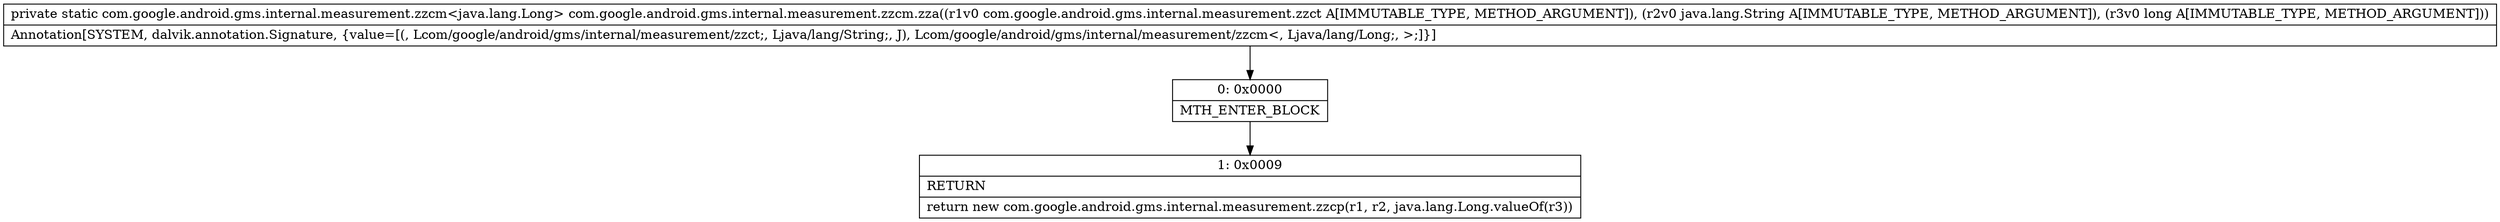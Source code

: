 digraph "CFG forcom.google.android.gms.internal.measurement.zzcm.zza(Lcom\/google\/android\/gms\/internal\/measurement\/zzct;Ljava\/lang\/String;J)Lcom\/google\/android\/gms\/internal\/measurement\/zzcm;" {
Node_0 [shape=record,label="{0\:\ 0x0000|MTH_ENTER_BLOCK\l}"];
Node_1 [shape=record,label="{1\:\ 0x0009|RETURN\l|return new com.google.android.gms.internal.measurement.zzcp(r1, r2, java.lang.Long.valueOf(r3))\l}"];
MethodNode[shape=record,label="{private static com.google.android.gms.internal.measurement.zzcm\<java.lang.Long\> com.google.android.gms.internal.measurement.zzcm.zza((r1v0 com.google.android.gms.internal.measurement.zzct A[IMMUTABLE_TYPE, METHOD_ARGUMENT]), (r2v0 java.lang.String A[IMMUTABLE_TYPE, METHOD_ARGUMENT]), (r3v0 long A[IMMUTABLE_TYPE, METHOD_ARGUMENT]))  | Annotation[SYSTEM, dalvik.annotation.Signature, \{value=[(, Lcom\/google\/android\/gms\/internal\/measurement\/zzct;, Ljava\/lang\/String;, J), Lcom\/google\/android\/gms\/internal\/measurement\/zzcm\<, Ljava\/lang\/Long;, \>;]\}]\l}"];
MethodNode -> Node_0;
Node_0 -> Node_1;
}

